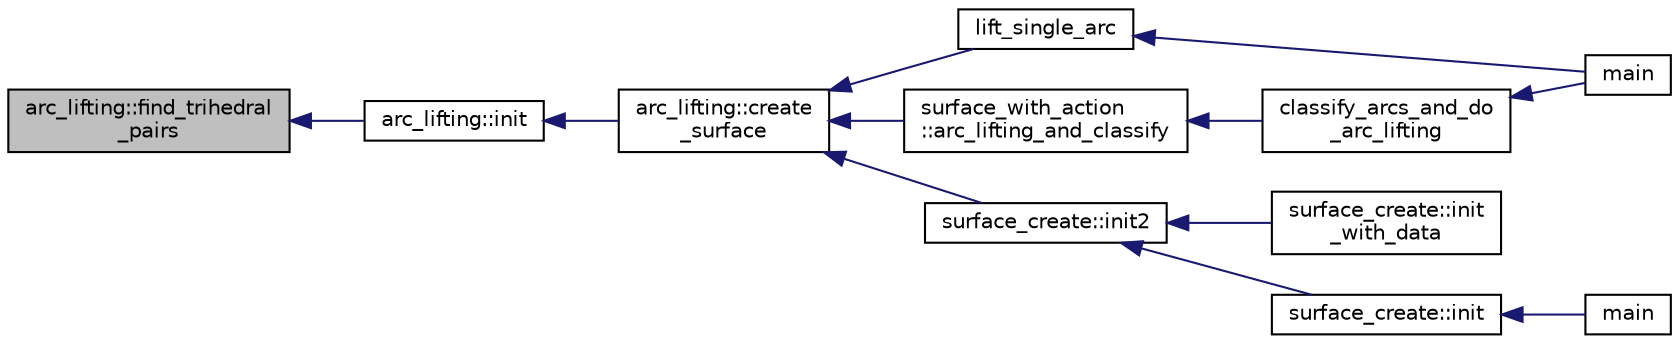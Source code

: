 digraph "arc_lifting::find_trihedral_pairs"
{
  edge [fontname="Helvetica",fontsize="10",labelfontname="Helvetica",labelfontsize="10"];
  node [fontname="Helvetica",fontsize="10",shape=record];
  rankdir="LR";
  Node534 [label="arc_lifting::find_trihedral\l_pairs",height=0.2,width=0.4,color="black", fillcolor="grey75", style="filled", fontcolor="black"];
  Node534 -> Node535 [dir="back",color="midnightblue",fontsize="10",style="solid",fontname="Helvetica"];
  Node535 [label="arc_lifting::init",height=0.2,width=0.4,color="black", fillcolor="white", style="filled",URL="$dc/db7/classarc__lifting.html#a11fc382addd05e0bbe8b0b44dcd4c55e"];
  Node535 -> Node536 [dir="back",color="midnightblue",fontsize="10",style="solid",fontname="Helvetica"];
  Node536 [label="arc_lifting::create\l_surface",height=0.2,width=0.4,color="black", fillcolor="white", style="filled",URL="$dc/db7/classarc__lifting.html#a2b1fd46281de9ff3fef00fc122d39b2b"];
  Node536 -> Node537 [dir="back",color="midnightblue",fontsize="10",style="solid",fontname="Helvetica"];
  Node537 [label="lift_single_arc",height=0.2,width=0.4,color="black", fillcolor="white", style="filled",URL="$d6/dc3/arc__lifting__main_8_c.html#a0bdc148f70112959722a40cf9758d54b"];
  Node537 -> Node538 [dir="back",color="midnightblue",fontsize="10",style="solid",fontname="Helvetica"];
  Node538 [label="main",height=0.2,width=0.4,color="black", fillcolor="white", style="filled",URL="$d6/dc3/arc__lifting__main_8_c.html#a217dbf8b442f20279ea00b898af96f52"];
  Node536 -> Node539 [dir="back",color="midnightblue",fontsize="10",style="solid",fontname="Helvetica"];
  Node539 [label="surface_create::init2",height=0.2,width=0.4,color="black", fillcolor="white", style="filled",URL="$de/da4/classsurface__create.html#a0d600640f7dd62d5a6c36443effdab59"];
  Node539 -> Node540 [dir="back",color="midnightblue",fontsize="10",style="solid",fontname="Helvetica"];
  Node540 [label="surface_create::init\l_with_data",height=0.2,width=0.4,color="black", fillcolor="white", style="filled",URL="$de/da4/classsurface__create.html#a9226f687139676532adb1aa971fbade2"];
  Node539 -> Node541 [dir="back",color="midnightblue",fontsize="10",style="solid",fontname="Helvetica"];
  Node541 [label="surface_create::init",height=0.2,width=0.4,color="black", fillcolor="white", style="filled",URL="$de/da4/classsurface__create.html#ab0db5c12825f778e3caf8aa4da02eb06"];
  Node541 -> Node542 [dir="back",color="midnightblue",fontsize="10",style="solid",fontname="Helvetica"];
  Node542 [label="main",height=0.2,width=0.4,color="black", fillcolor="white", style="filled",URL="$d2/dfa/create__surface__main_8_c.html#a217dbf8b442f20279ea00b898af96f52"];
  Node536 -> Node543 [dir="back",color="midnightblue",fontsize="10",style="solid",fontname="Helvetica"];
  Node543 [label="surface_with_action\l::arc_lifting_and_classify",height=0.2,width=0.4,color="black", fillcolor="white", style="filled",URL="$d8/df9/classsurface__with__action.html#a62a3948f830c59e09ef94937650a07a4"];
  Node543 -> Node544 [dir="back",color="midnightblue",fontsize="10",style="solid",fontname="Helvetica"];
  Node544 [label="classify_arcs_and_do\l_arc_lifting",height=0.2,width=0.4,color="black", fillcolor="white", style="filled",URL="$d6/dc3/arc__lifting__main_8_c.html#afdd7be16f16b8c71e9a72fe5f6a0b59c"];
  Node544 -> Node538 [dir="back",color="midnightblue",fontsize="10",style="solid",fontname="Helvetica"];
}
